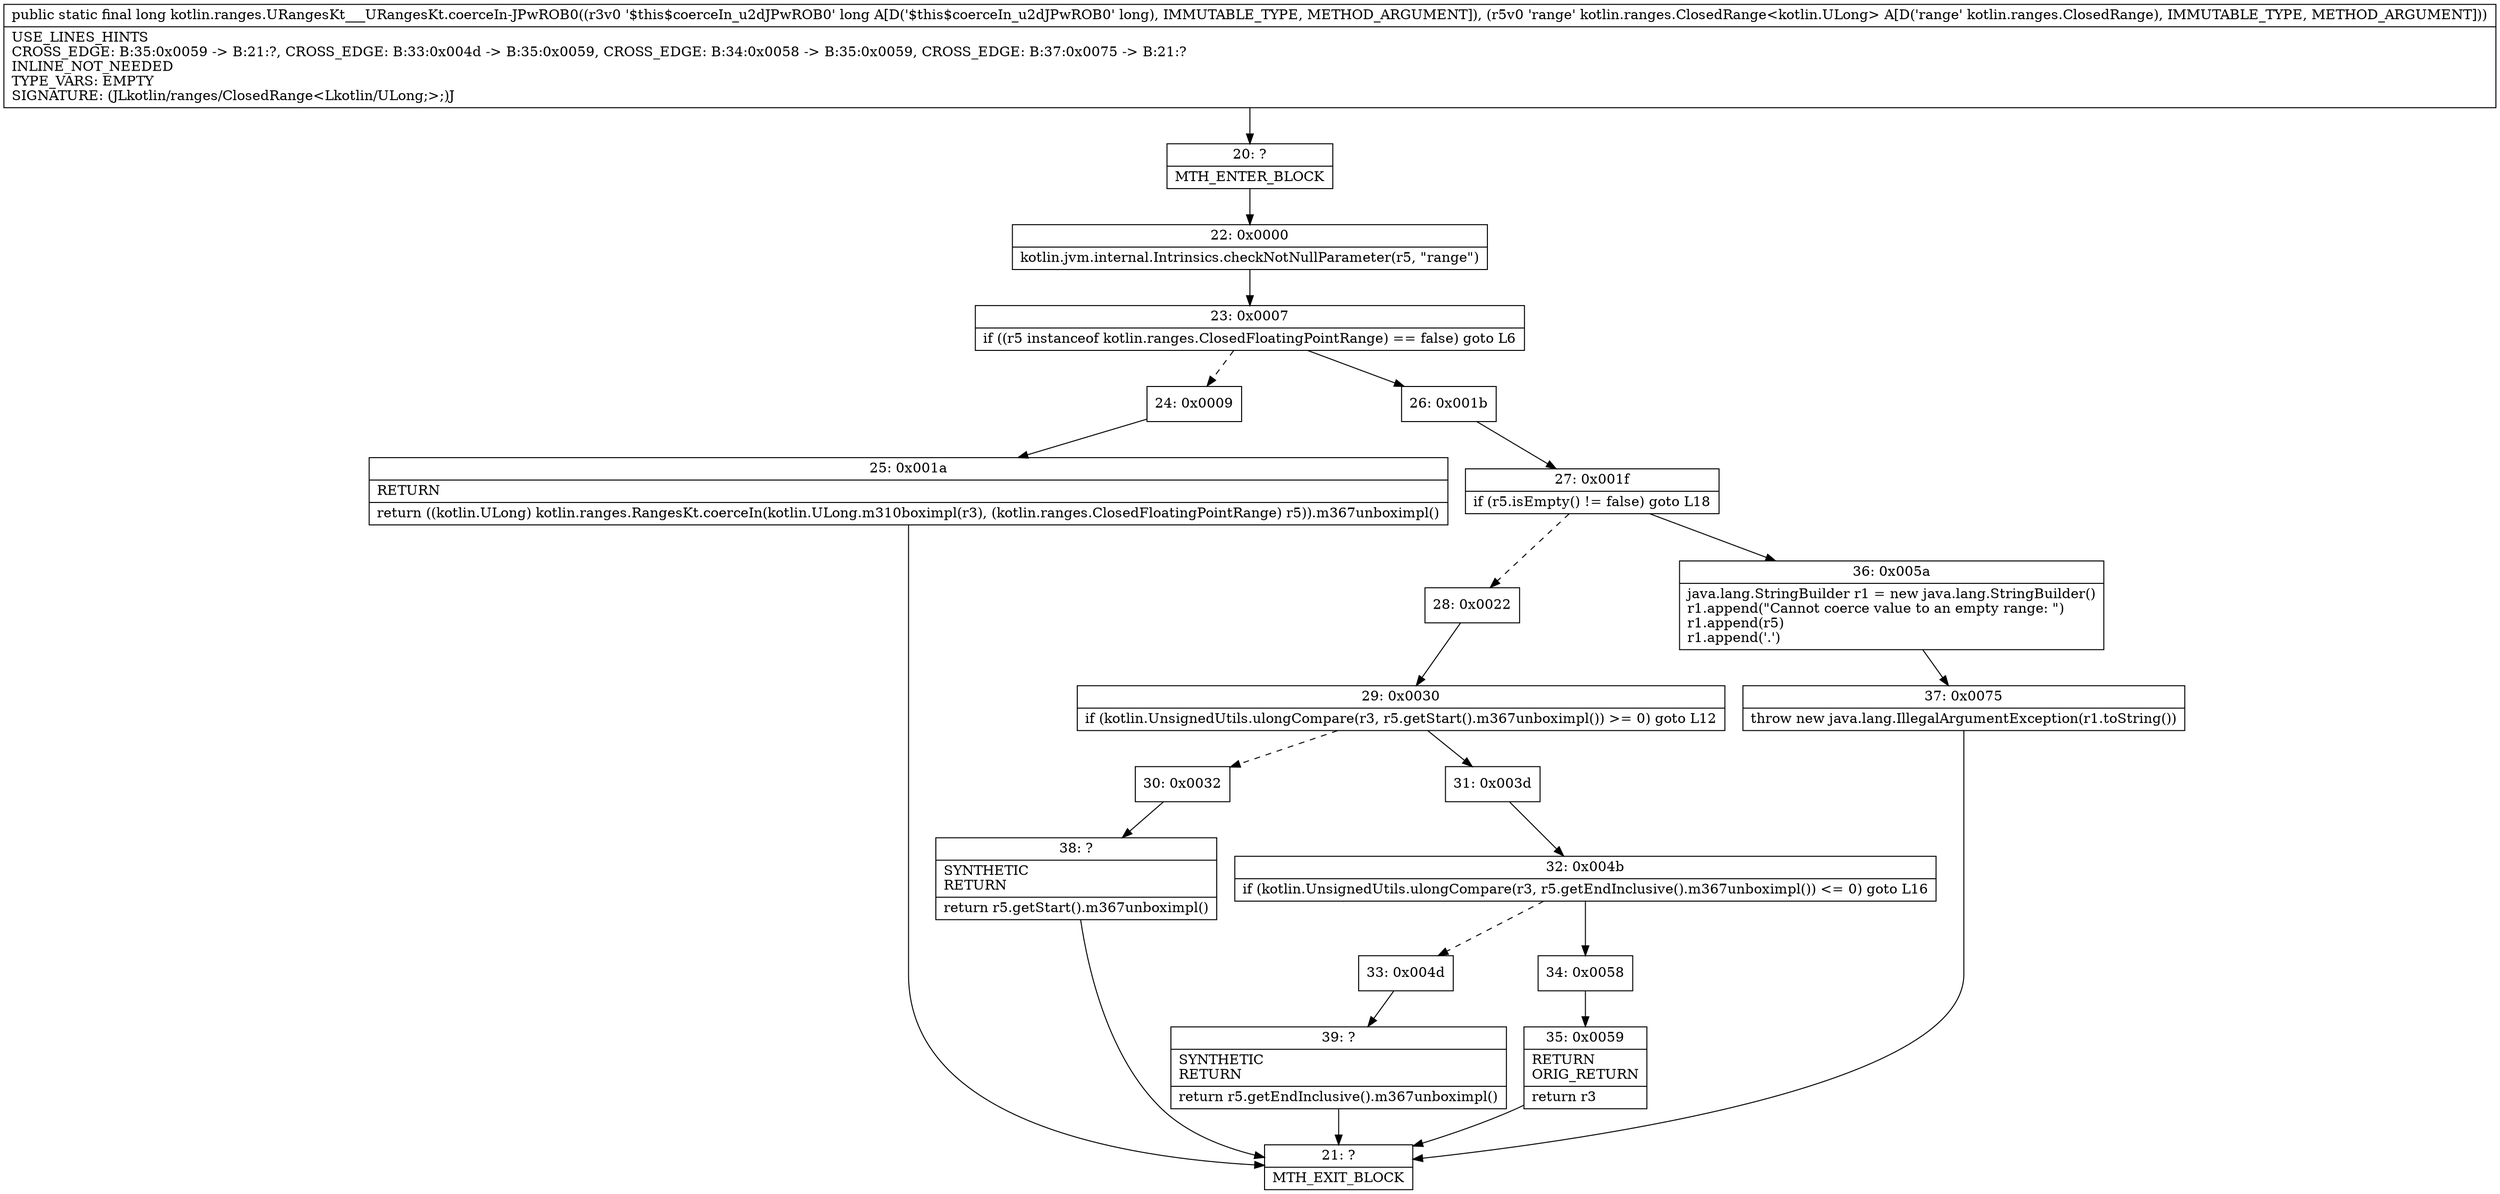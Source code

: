 digraph "CFG forkotlin.ranges.URangesKt___URangesKt.coerceIn\-JPwROB0(JLkotlin\/ranges\/ClosedRange;)J" {
Node_20 [shape=record,label="{20\:\ ?|MTH_ENTER_BLOCK\l}"];
Node_22 [shape=record,label="{22\:\ 0x0000|kotlin.jvm.internal.Intrinsics.checkNotNullParameter(r5, \"range\")\l}"];
Node_23 [shape=record,label="{23\:\ 0x0007|if ((r5 instanceof kotlin.ranges.ClosedFloatingPointRange) == false) goto L6\l}"];
Node_24 [shape=record,label="{24\:\ 0x0009}"];
Node_25 [shape=record,label="{25\:\ 0x001a|RETURN\l|return ((kotlin.ULong) kotlin.ranges.RangesKt.coerceIn(kotlin.ULong.m310boximpl(r3), (kotlin.ranges.ClosedFloatingPointRange) r5)).m367unboximpl()\l}"];
Node_21 [shape=record,label="{21\:\ ?|MTH_EXIT_BLOCK\l}"];
Node_26 [shape=record,label="{26\:\ 0x001b}"];
Node_27 [shape=record,label="{27\:\ 0x001f|if (r5.isEmpty() != false) goto L18\l}"];
Node_28 [shape=record,label="{28\:\ 0x0022}"];
Node_29 [shape=record,label="{29\:\ 0x0030|if (kotlin.UnsignedUtils.ulongCompare(r3, r5.getStart().m367unboximpl()) \>= 0) goto L12\l}"];
Node_30 [shape=record,label="{30\:\ 0x0032}"];
Node_38 [shape=record,label="{38\:\ ?|SYNTHETIC\lRETURN\l|return r5.getStart().m367unboximpl()\l}"];
Node_31 [shape=record,label="{31\:\ 0x003d}"];
Node_32 [shape=record,label="{32\:\ 0x004b|if (kotlin.UnsignedUtils.ulongCompare(r3, r5.getEndInclusive().m367unboximpl()) \<= 0) goto L16\l}"];
Node_33 [shape=record,label="{33\:\ 0x004d}"];
Node_39 [shape=record,label="{39\:\ ?|SYNTHETIC\lRETURN\l|return r5.getEndInclusive().m367unboximpl()\l}"];
Node_34 [shape=record,label="{34\:\ 0x0058}"];
Node_35 [shape=record,label="{35\:\ 0x0059|RETURN\lORIG_RETURN\l|return r3\l}"];
Node_36 [shape=record,label="{36\:\ 0x005a|java.lang.StringBuilder r1 = new java.lang.StringBuilder()\lr1.append(\"Cannot coerce value to an empty range: \")\lr1.append(r5)\lr1.append('.')\l}"];
Node_37 [shape=record,label="{37\:\ 0x0075|throw new java.lang.IllegalArgumentException(r1.toString())\l}"];
MethodNode[shape=record,label="{public static final long kotlin.ranges.URangesKt___URangesKt.coerceIn\-JPwROB0((r3v0 '$this$coerceIn_u2dJPwROB0' long A[D('$this$coerceIn_u2dJPwROB0' long), IMMUTABLE_TYPE, METHOD_ARGUMENT]), (r5v0 'range' kotlin.ranges.ClosedRange\<kotlin.ULong\> A[D('range' kotlin.ranges.ClosedRange), IMMUTABLE_TYPE, METHOD_ARGUMENT]))  | USE_LINES_HINTS\lCROSS_EDGE: B:35:0x0059 \-\> B:21:?, CROSS_EDGE: B:33:0x004d \-\> B:35:0x0059, CROSS_EDGE: B:34:0x0058 \-\> B:35:0x0059, CROSS_EDGE: B:37:0x0075 \-\> B:21:?\lINLINE_NOT_NEEDED\lTYPE_VARS: EMPTY\lSIGNATURE: (JLkotlin\/ranges\/ClosedRange\<Lkotlin\/ULong;\>;)J\l}"];
MethodNode -> Node_20;Node_20 -> Node_22;
Node_22 -> Node_23;
Node_23 -> Node_24[style=dashed];
Node_23 -> Node_26;
Node_24 -> Node_25;
Node_25 -> Node_21;
Node_26 -> Node_27;
Node_27 -> Node_28[style=dashed];
Node_27 -> Node_36;
Node_28 -> Node_29;
Node_29 -> Node_30[style=dashed];
Node_29 -> Node_31;
Node_30 -> Node_38;
Node_38 -> Node_21;
Node_31 -> Node_32;
Node_32 -> Node_33[style=dashed];
Node_32 -> Node_34;
Node_33 -> Node_39;
Node_39 -> Node_21;
Node_34 -> Node_35;
Node_35 -> Node_21;
Node_36 -> Node_37;
Node_37 -> Node_21;
}

